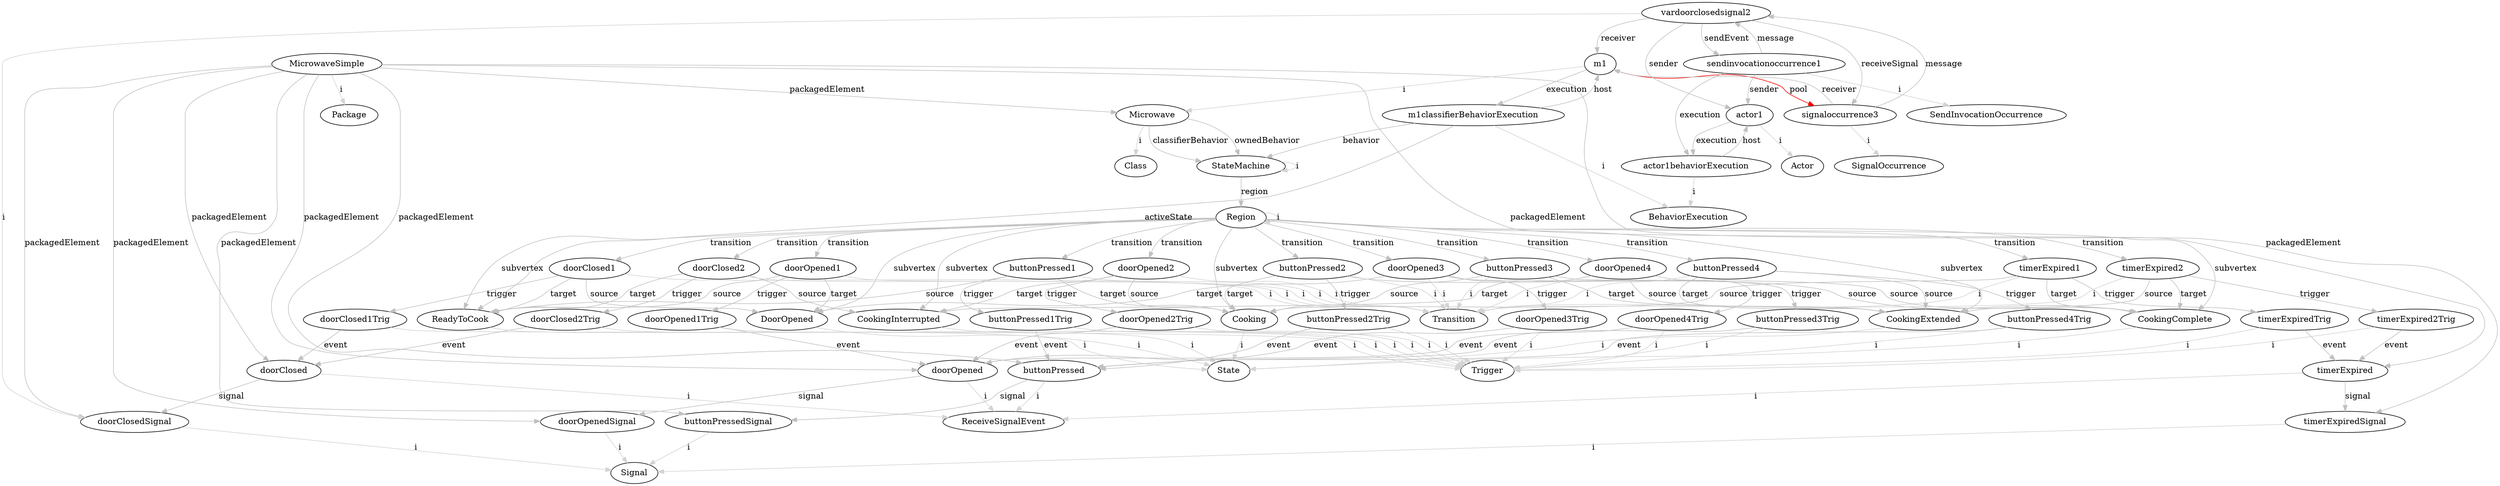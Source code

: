 digraph umlMetamodel {
	"MicrowaveSimple" -> "Package" [label="i", color="lightgrey"]
	"MicrowaveSimple" -> "Microwave" [label="packagedElement", color="grey"]
	"Microwave" -> "Class" [label="i", color="lightgrey"]
	"Microwave" -> "StateMachine" [label="classifierBehavior", color="grey"]
	"Microwave" -> "StateMachine" [label="ownedBehavior", color="grey"]
	"StateMachine" -> "StateMachine" [label="i", color="lightgrey"]
	"StateMachine" -> "Region" [label="region", color="grey"]
	"Region" -> "Region" [label="i", color="lightgrey"]
	"Region" -> "DoorOpened" [label="subvertex", color="grey"]
	"DoorOpened" -> "State" [label="i", color="lightgrey"]
	"Region" -> "ReadyToCook" [label="subvertex", color="grey"]
	"ReadyToCook" -> "State" [label="i", color="lightgrey"]
	"Region" -> "Cooking" [label="subvertex", color="grey"]
	"Cooking" -> "State" [label="i", color="lightgrey"]
	"Region" -> "CookingInterrupted" [label="subvertex", color="grey"]
	"CookingInterrupted" -> "State" [label="i", color="lightgrey"]
	"Region" -> "CookingComplete" [label="subvertex", color="grey"]
	"CookingComplete" -> "State" [label="i", color="lightgrey"]
	"Region" -> "CookingExtended" [label="subvertex", color="grey"]
	"CookingExtended" -> "State" [label="i", color="lightgrey"]
	"Region" -> "doorClosed1" [label="transition", color="grey"]
	"doorClosed1" -> "Transition" [label="i", color="lightgrey"]
	"doorClosed1" -> "DoorOpened" [label="source", color="grey"]
	"doorClosed1" -> "ReadyToCook" [label="target", color="grey"]
	"doorClosed1" -> "doorClosed1Trig" [label="trigger", color="grey"]
	"doorClosed1Trig" -> "Trigger" [label="i", color="lightgrey"]
	"doorClosed1Trig" -> "doorClosed" [label="event", color="grey"]
	"Region" -> "doorOpened1" [label="transition", color="grey"]
	"doorOpened1" -> "Transition" [label="i", color="lightgrey"]
	"doorOpened1" -> "ReadyToCook" [label="source", color="grey"]
	"doorOpened1" -> "DoorOpened" [label="target", color="grey"]
	"doorOpened1" -> "doorOpened1Trig" [label="trigger", color="grey"]
	"doorOpened1Trig" -> "Trigger" [label="i", color="lightgrey"]
	"doorOpened1Trig" -> "doorOpened" [label="event", color="grey"]
	"Region" -> "buttonPressed1" [label="transition", color="grey"]
	"buttonPressed1" -> "Transition" [label="i", color="lightgrey"]
	"buttonPressed1" -> "ReadyToCook" [label="source", color="grey"]
	"buttonPressed1" -> "Cooking" [label="target", color="grey"]
	"buttonPressed1" -> "buttonPressed1Trig" [label="trigger", color="grey"]
	"buttonPressed1Trig" -> "Trigger" [label="i", color="lightgrey"]
	"buttonPressed1Trig" -> "buttonPressed" [label="event", color="grey"]
	"Region" -> "doorClosed2" [label="transition", color="grey"]
	"doorClosed2" -> "Transition" [label="i", color="lightgrey"]
	"doorClosed2" -> "CookingInterrupted" [label="source", color="grey"]
	"doorClosed2" -> "ReadyToCook" [label="target", color="grey"]
	"doorClosed2" -> "doorClosed2Trig" [label="trigger", color="grey"]
	"doorClosed2Trig" -> "Trigger" [label="i", color="lightgrey"]
	"doorClosed2Trig" -> "doorClosed" [label="event", color="grey"]
	"Region" -> "doorOpened2" [label="transition", color="grey"]
	"doorOpened2" -> "Transition" [label="i", color="lightgrey"]
	"doorOpened2" -> "Cooking" [label="source", color="grey"]
	"doorOpened2" -> "CookingInterrupted" [label="target", color="grey"]
	"doorOpened2" -> "doorOpened2Trig" [label="trigger", color="grey"]
	"doorOpened2Trig" -> "Trigger" [label="i", color="lightgrey"]
	"doorOpened2Trig" -> "doorOpened" [label="event", color="grey"]
	"Region" -> "timerExpired1" [label="transition", color="grey"]
	"timerExpired1" -> "Transition" [label="i", color="lightgrey"]
	"timerExpired1" -> "Cooking" [label="source", color="grey"]
	"timerExpired1" -> "CookingComplete" [label="target", color="grey"]
	"timerExpired1" -> "timerExpiredTrig" [label="trigger", color="grey"]
	"timerExpiredTrig" -> "Trigger" [label="i", color="lightgrey"]
	"timerExpiredTrig" -> "timerExpired" [label="event", color="grey"]
	"Region" -> "doorOpened3" [label="transition", color="grey"]
	"doorOpened3" -> "Transition" [label="i", color="lightgrey"]
	"doorOpened3" -> "CookingComplete" [label="source", color="grey"]
	"doorOpened3" -> "DoorOpened" [label="target", color="grey"]
	"doorOpened3" -> "doorOpened3Trig" [label="trigger", color="grey"]
	"doorOpened3Trig" -> "Trigger" [label="i", color="lightgrey"]
	"doorOpened3Trig" -> "doorOpened" [label="event", color="grey"]
	"Region" -> "buttonPressed2" [label="transition", color="grey"]
	"buttonPressed2" -> "Transition" [label="i", color="lightgrey"]
	"buttonPressed2" -> "CookingComplete" [label="source", color="grey"]
	"buttonPressed2" -> "Cooking" [label="target", color="grey"]
	"buttonPressed2" -> "buttonPressed2Trig" [label="trigger", color="grey"]
	"buttonPressed2Trig" -> "Trigger" [label="i", color="lightgrey"]
	"buttonPressed2Trig" -> "buttonPressed" [label="event", color="grey"]
	"Region" -> "doorOpened4" [label="transition", color="grey"]
	"doorOpened4" -> "Transition" [label="i", color="lightgrey"]
	"doorOpened4" -> "CookingExtended" [label="source", color="grey"]
	"doorOpened4" -> "CookingInterrupted" [label="target", color="grey"]
	"doorOpened4" -> "doorOpened4Trig" [label="trigger", color="grey"]
	"doorOpened4Trig" -> "Trigger" [label="i", color="lightgrey"]
	"doorOpened4Trig" -> "doorOpened" [label="event", color="grey"]
	"Region" -> "buttonPressed3" [label="transition", color="grey"]
	"buttonPressed3" -> "Transition" [label="i", color="lightgrey"]
	"buttonPressed3" -> "Cooking" [label="source", color="grey"]
	"buttonPressed3" -> "CookingExtended" [label="target", color="grey"]
	"buttonPressed3" -> "buttonPressed3Trig" [label="trigger", color="grey"]
	"buttonPressed3Trig" -> "Trigger" [label="i", color="lightgrey"]
	"buttonPressed3Trig" -> "buttonPressed" [label="event", color="grey"]
	"Region" -> "timerExpired2" [label="transition", color="grey"]
	"timerExpired2" -> "Transition" [label="i", color="lightgrey"]
	"timerExpired2" -> "CookingExtended" [label="source", color="grey"]
	"timerExpired2" -> "CookingComplete" [label="target", color="grey"]
	"timerExpired2" -> "timerExpired2Trig" [label="trigger", color="grey"]
	"timerExpired2Trig" -> "Trigger" [label="i", color="lightgrey"]
	"timerExpired2Trig" -> "timerExpired" [label="event", color="grey"]
	"Region" -> "buttonPressed4" [label="transition", color="grey"]
	"buttonPressed4" -> "Transition" [label="i", color="lightgrey"]
	"buttonPressed4" -> "CookingExtended" [label="source", color="grey"]
	"buttonPressed4" -> "CookingExtended" [label="target", color="grey"]
	"buttonPressed4" -> "buttonPressed4Trig" [label="trigger", color="grey"]
	"buttonPressed4Trig" -> "Trigger" [label="i", color="lightgrey"]
	"buttonPressed4Trig" -> "buttonPressed" [label="event", color="grey"]
	"MicrowaveSimple" -> "doorClosedSignal" [label="packagedElement", color="grey"]
	"doorClosedSignal" -> "Signal" [label="i", color="lightgrey"]
	"MicrowaveSimple" -> "doorOpenedSignal" [label="packagedElement", color="grey"]
	"doorOpenedSignal" -> "Signal" [label="i", color="lightgrey"]
	"MicrowaveSimple" -> "timerExpiredSignal" [label="packagedElement", color="grey"]
	"timerExpiredSignal" -> "Signal" [label="i", color="lightgrey"]
	"MicrowaveSimple" -> "buttonPressedSignal" [label="packagedElement", color="grey"]
	"buttonPressedSignal" -> "Signal" [label="i", color="lightgrey"]
	"MicrowaveSimple" -> "doorClosed" [label="packagedElement", color="grey"]
	"doorClosed" -> "ReceiveSignalEvent" [label="i", color="lightgrey"]
	"doorClosed" -> "doorClosedSignal" [label="signal", color="grey"]
	"MicrowaveSimple" -> "doorOpened" [label="packagedElement", color="grey"]
	"doorOpened" -> "ReceiveSignalEvent" [label="i", color="lightgrey"]
	"doorOpened" -> "doorOpenedSignal" [label="signal", color="grey"]
	"MicrowaveSimple" -> "timerExpired" [label="packagedElement", color="grey"]
	"timerExpired" -> "ReceiveSignalEvent" [label="i", color="lightgrey"]
	"timerExpired" -> "timerExpiredSignal" [label="signal", color="grey"]
	"MicrowaveSimple" -> "buttonPressed" [label="packagedElement", color="grey"]
	"buttonPressed" -> "ReceiveSignalEvent" [label="i", color="lightgrey"]
	"buttonPressed" -> "buttonPressedSignal" [label="signal", color="grey"]
	"m1" -> "Microwave" [label="i", color="lightgrey"]
	"m1classifierBehaviorExecution" -> "BehaviorExecution" [label="i", color="lightgrey"]
	"m1" -> "m1classifierBehaviorExecution" [label="execution", color="grey"]
	"m1classifierBehaviorExecution" -> "m1" [label="host", color="grey"]
	"m1classifierBehaviorExecution" -> "StateMachine" [label="behavior", color="grey"]
	"m1classifierBehaviorExecution" -> "ReadyToCook" [label="activeState", color="grey"]
	"actor1" -> "Actor" [label="i", color="lightgrey"]
	"actor1behaviorExecution" -> "BehaviorExecution" [label="i", color="lightgrey"]
	"actor1" -> "actor1behaviorExecution" [label="execution", color="grey"]
	"actor1behaviorExecution" -> "actor1" [label="host", color="grey"]
	"sendinvocationoccurrence1" -> "SendInvocationOccurrence" [label="i", color="lightgrey"]
	"sendinvocationoccurrence1" -> "vardoorclosedsignal2" [label="message", color="grey"]
	"vardoorclosedsignal2" -> "sendinvocationoccurrence1" [label="sendEvent", color="grey"]
	"vardoorclosedsignal2" -> "signaloccurrence3" [label="receiveSignal", color="grey"]
	"signaloccurrence3" -> "vardoorclosedsignal2" [label="message", color="grey"]
	"signaloccurrence3" -> "SignalOccurrence" [label="i", color="lightgrey"]
	"vardoorclosedsignal2" -> "doorClosedSignal" [label="i", color="lightgrey"]
	"signaloccurrence3" -> "m1" [label="receiver", color="grey"]
	"vardoorclosedsignal2" -> "actor1" [label="sender", color="grey"]
	"sendinvocationoccurrence1" -> "actor1" [label="sender", color="grey"]
	"vardoorclosedsignal2" -> "m1" [label="receiver", color="grey"]
	"sendinvocationoccurrence1" -> "actor1behaviorExecution" [label="execution", color="grey"]
	"m1" -> "signaloccurrence3" [label="pool", color="red"]
}
